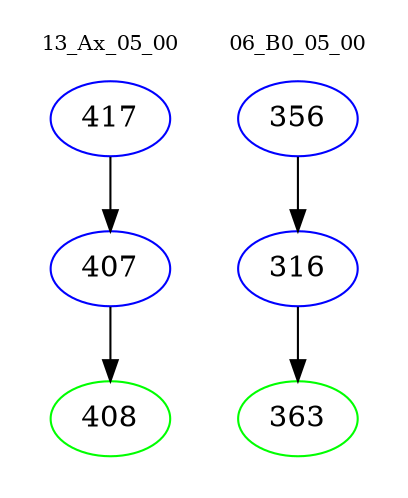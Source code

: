 digraph{
subgraph cluster_0 {
color = white
label = "13_Ax_05_00";
fontsize=10;
T0_417 [label="417", color="blue"]
T0_417 -> T0_407 [color="black"]
T0_407 [label="407", color="blue"]
T0_407 -> T0_408 [color="black"]
T0_408 [label="408", color="green"]
}
subgraph cluster_1 {
color = white
label = "06_B0_05_00";
fontsize=10;
T1_356 [label="356", color="blue"]
T1_356 -> T1_316 [color="black"]
T1_316 [label="316", color="blue"]
T1_316 -> T1_363 [color="black"]
T1_363 [label="363", color="green"]
}
}

